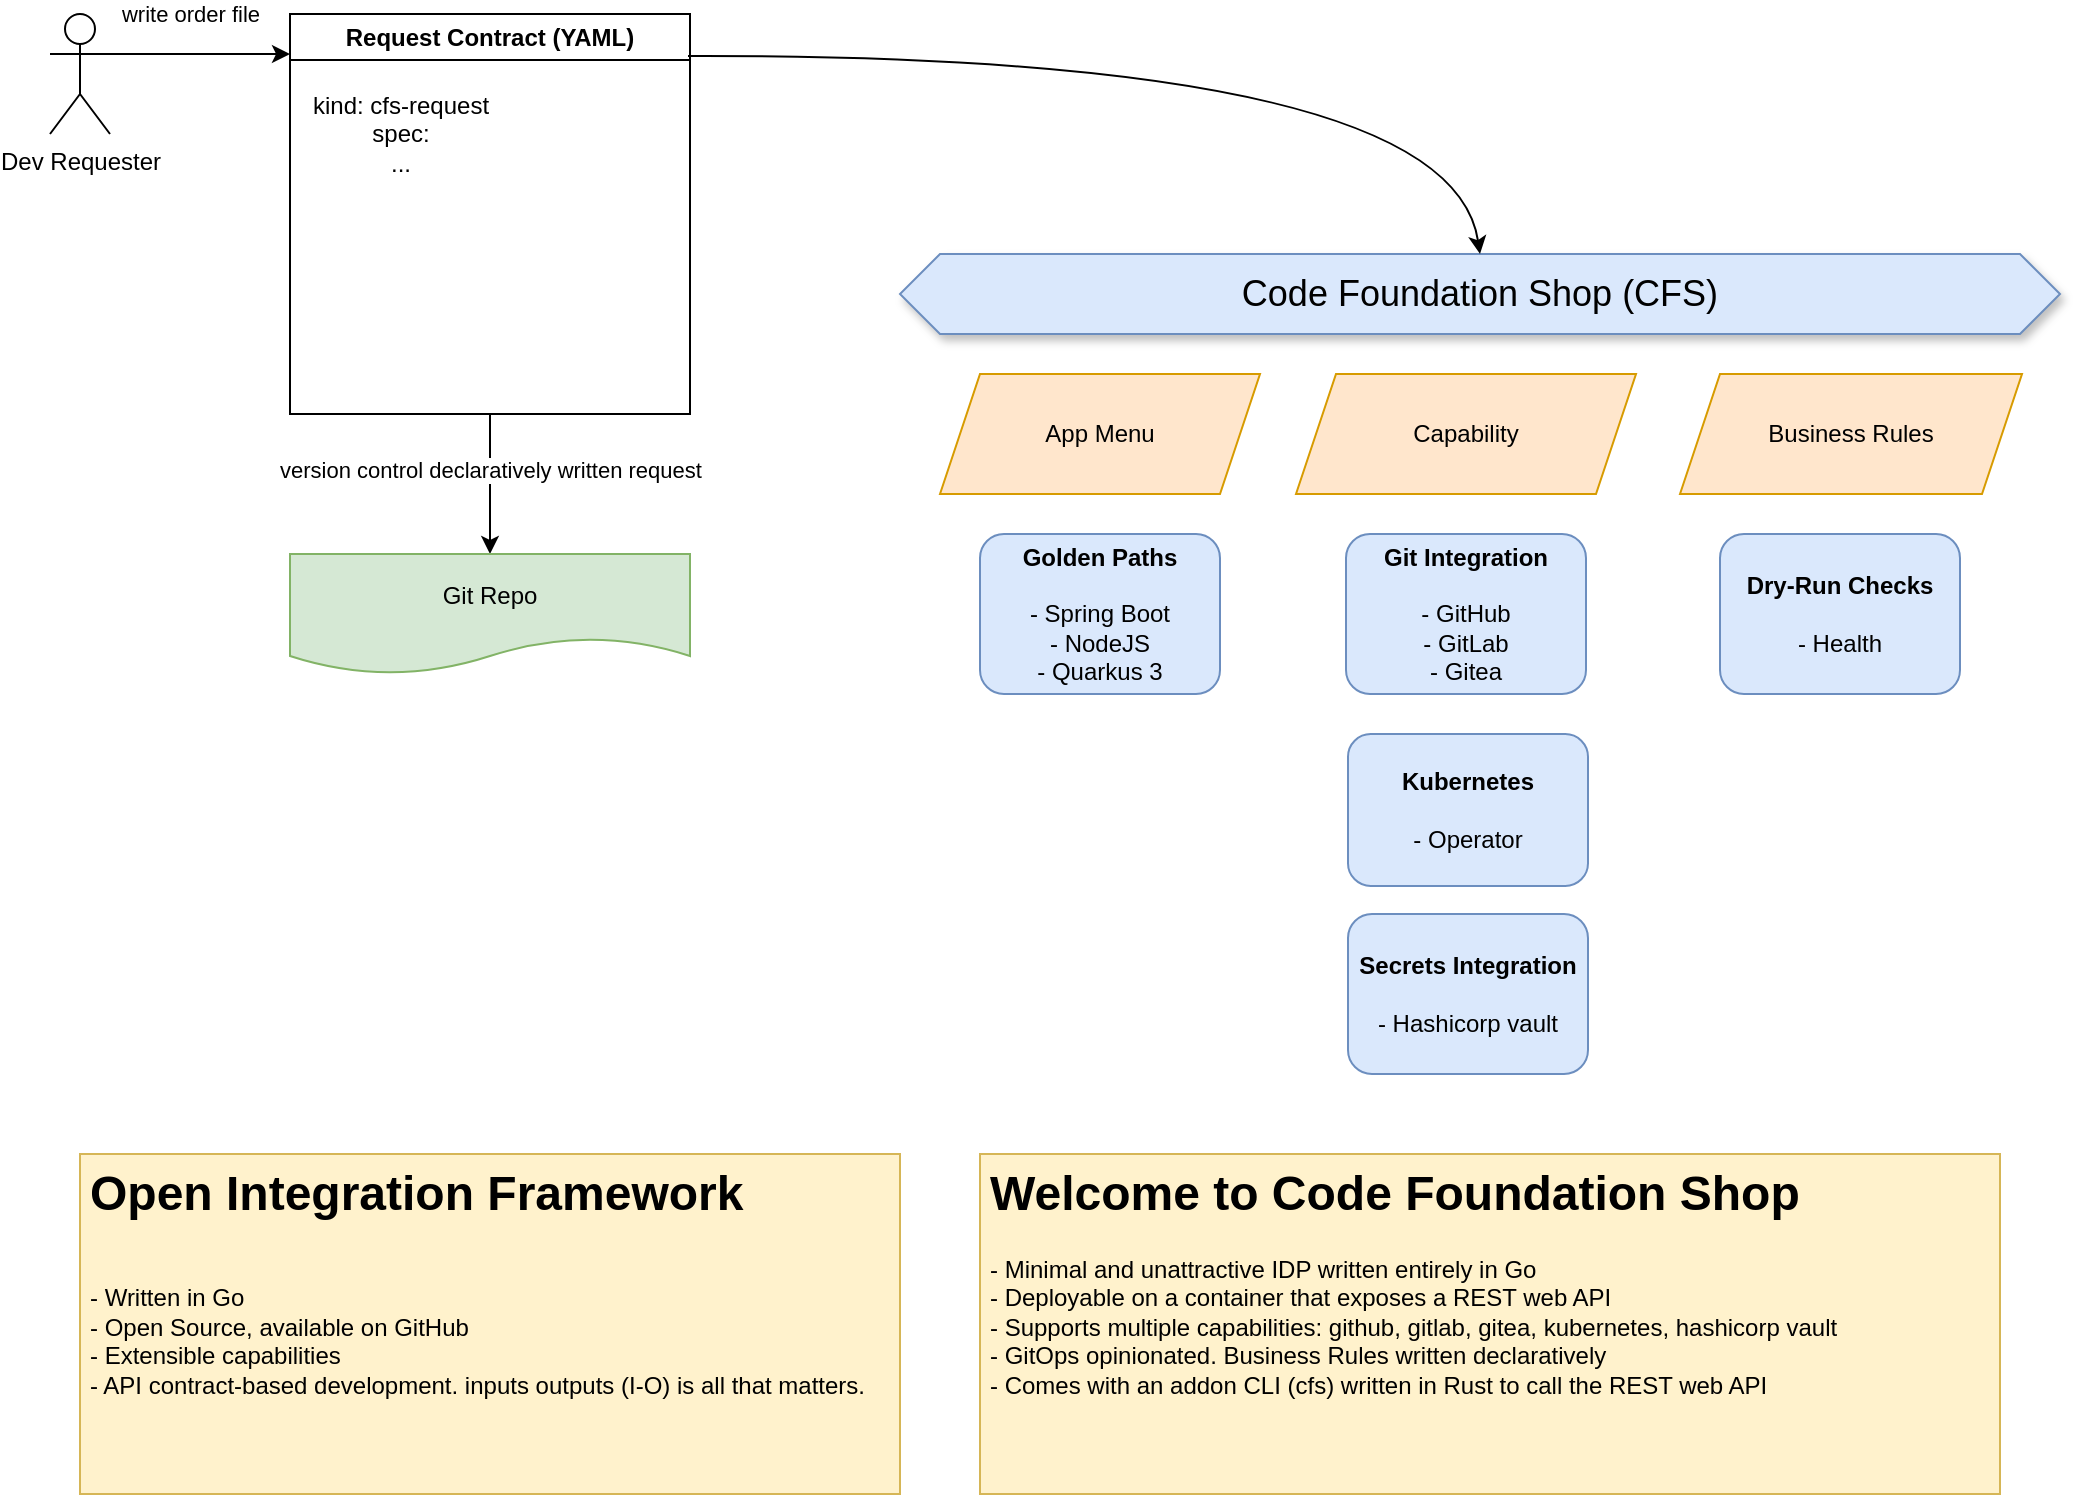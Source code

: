 <mxfile version="22.1.2" type="device" pages="5">
  <diagram name="HLD-arch" id="10SLt3vqDwuO0nkdjIOx">
    <mxGraphModel dx="1434" dy="766" grid="1" gridSize="10" guides="1" tooltips="1" connect="1" arrows="1" fold="1" page="1" pageScale="1" pageWidth="1169" pageHeight="827" math="0" shadow="0">
      <root>
        <mxCell id="0" />
        <mxCell id="1" parent="0" />
        <mxCell id="4E0OlR0AoeK0BvPysRsT-1" value="Code Foundation Shop (CFS)" style="shape=hexagon;perimeter=hexagonPerimeter2;whiteSpace=wrap;html=1;fixedSize=1;fillColor=#dae8fc;strokeColor=#6c8ebf;fontStyle=0;fontSize=18;strokeWidth=1;shadow=1;" parent="1" vertex="1">
          <mxGeometry x="515" y="180" width="580" height="40" as="geometry" />
        </mxCell>
        <mxCell id="4E0OlR0AoeK0BvPysRsT-2" value="App Menu" style="shape=parallelogram;perimeter=parallelogramPerimeter;whiteSpace=wrap;html=1;fixedSize=1;fillColor=#ffe6cc;strokeColor=#d79b00;" parent="1" vertex="1">
          <mxGeometry x="535" y="240" width="160" height="60" as="geometry" />
        </mxCell>
        <mxCell id="4E0OlR0AoeK0BvPysRsT-3" value="Capability" style="shape=parallelogram;perimeter=parallelogramPerimeter;whiteSpace=wrap;html=1;fixedSize=1;fillColor=#ffe6cc;strokeColor=#d79b00;" parent="1" vertex="1">
          <mxGeometry x="713" y="240" width="170" height="60" as="geometry" />
        </mxCell>
        <mxCell id="4E0OlR0AoeK0BvPysRsT-4" value="Business Rules" style="shape=parallelogram;perimeter=parallelogramPerimeter;whiteSpace=wrap;html=1;fixedSize=1;fillColor=#ffe6cc;strokeColor=#d79b00;" parent="1" vertex="1">
          <mxGeometry x="905" y="240" width="171" height="60" as="geometry" />
        </mxCell>
        <mxCell id="4E0OlR0AoeK0BvPysRsT-5" value="&lt;b&gt;Git Integration&lt;br&gt;&lt;/b&gt;&lt;br&gt;- GitHub&lt;br&gt;- GitLab&lt;br&gt;- Gitea" style="rounded=1;whiteSpace=wrap;html=1;align=center;fillColor=#dae8fc;strokeColor=#6c8ebf;" parent="1" vertex="1">
          <mxGeometry x="738" y="320" width="120" height="80" as="geometry" />
        </mxCell>
        <mxCell id="4E0OlR0AoeK0BvPysRsT-6" value="&lt;div style=&quot;&quot;&gt;&lt;b style=&quot;background-color: initial;&quot;&gt;Kubernetes&lt;/b&gt;&lt;/div&gt;&lt;br&gt;- Operator" style="rounded=1;whiteSpace=wrap;html=1;align=center;fillColor=#dae8fc;strokeColor=#6c8ebf;" parent="1" vertex="1">
          <mxGeometry x="739" y="420" width="120" height="76" as="geometry" />
        </mxCell>
        <mxCell id="4E0OlR0AoeK0BvPysRsT-7" value="&lt;b&gt;Secrets Integration&lt;/b&gt;&lt;br&gt;&lt;br&gt;- Hashicorp vault" style="rounded=1;whiteSpace=wrap;html=1;align=center;fillColor=#dae8fc;strokeColor=#6c8ebf;" parent="1" vertex="1">
          <mxGeometry x="739" y="510" width="120" height="80" as="geometry" />
        </mxCell>
        <mxCell id="4E0OlR0AoeK0BvPysRsT-8" value="&lt;b&gt;Golden Paths&lt;/b&gt;&lt;br&gt;&lt;br&gt;- Spring Boot&lt;br&gt;- NodeJS&lt;br&gt;- Quarkus 3" style="rounded=1;whiteSpace=wrap;html=1;align=center;fillColor=#dae8fc;strokeColor=#6c8ebf;" parent="1" vertex="1">
          <mxGeometry x="555" y="320" width="120" height="80" as="geometry" />
        </mxCell>
        <mxCell id="4E0OlR0AoeK0BvPysRsT-11" value="&lt;b&gt;Dry-Run Checks&lt;/b&gt;&lt;br&gt;&lt;br&gt;- Health" style="rounded=1;whiteSpace=wrap;html=1;align=center;fillColor=#dae8fc;strokeColor=#6c8ebf;" parent="1" vertex="1">
          <mxGeometry x="925" y="320" width="120" height="80" as="geometry" />
        </mxCell>
        <mxCell id="4E0OlR0AoeK0BvPysRsT-12" value="&lt;h1&gt;Open Integration Framework&lt;/h1&gt;&lt;div&gt;&lt;br&gt;&lt;/div&gt;&lt;div&gt;- Written in Go&lt;/div&gt;&lt;div&gt;- Open Source, available on GitHub&lt;/div&gt;&lt;div&gt;- Extensible capabilities&lt;/div&gt;&lt;div&gt;- API contract-based development. inputs outputs (I-O) is all that matters.&lt;/div&gt;&lt;div&gt;&lt;br&gt;&lt;/div&gt;" style="text;html=1;strokeColor=#d6b656;fillColor=#fff2cc;spacing=5;spacingTop=-20;whiteSpace=wrap;overflow=hidden;rounded=0;" parent="1" vertex="1">
          <mxGeometry x="105" y="630" width="410" height="170" as="geometry" />
        </mxCell>
        <mxCell id="C0W5qT7kvPj5lcszYcYw-1" value="&lt;h1&gt;Welcome to Code Foundation Shop&lt;/h1&gt;&lt;div&gt;- Minimal and unattractive IDP written entirely in Go&lt;/div&gt;&lt;div&gt;- Deployable on a container that exposes a REST web API&lt;/div&gt;&lt;div&gt;&lt;span style=&quot;background-color: initial;&quot;&gt;- Supports multiple capabilities: github, gitlab, gitea, kubernetes, hashicorp vault&lt;/span&gt;&lt;/div&gt;&lt;div&gt;- GitOps opinionated. Business Rules written declaratively&lt;/div&gt;&lt;div&gt;- Comes with an addon CLI (cfs) written in Rust to call the REST web API&lt;/div&gt;" style="text;html=1;strokeColor=#d6b656;fillColor=#fff2cc;spacing=5;spacingTop=-20;whiteSpace=wrap;overflow=hidden;rounded=0;" parent="1" vertex="1">
          <mxGeometry x="555" y="630" width="510" height="170" as="geometry" />
        </mxCell>
        <mxCell id="KYSwrCxNl7OzeNkuyL1q-1" value="Dev Requester" style="shape=umlActor;verticalLabelPosition=bottom;verticalAlign=top;html=1;outlineConnect=0;" parent="1" vertex="1">
          <mxGeometry x="90" y="60" width="30" height="60" as="geometry" />
        </mxCell>
        <mxCell id="2ICjozhHIiWb4r7ofzIY-3" value="" style="edgeStyle=orthogonalEdgeStyle;rounded=0;orthogonalLoop=1;jettySize=auto;html=1;" parent="1" source="KYSwrCxNl7OzeNkuyL1q-2" target="2ICjozhHIiWb4r7ofzIY-2" edge="1">
          <mxGeometry relative="1" as="geometry" />
        </mxCell>
        <mxCell id="2ICjozhHIiWb4r7ofzIY-4" value="version control declaratively written request" style="edgeLabel;html=1;align=center;verticalAlign=middle;resizable=0;points=[];" parent="2ICjozhHIiWb4r7ofzIY-3" vertex="1" connectable="0">
          <mxGeometry x="-0.2" relative="1" as="geometry">
            <mxPoint as="offset" />
          </mxGeometry>
        </mxCell>
        <mxCell id="KYSwrCxNl7OzeNkuyL1q-2" value="Request Contract (YAML)" style="swimlane;whiteSpace=wrap;html=1;" parent="1" vertex="1">
          <mxGeometry x="210" y="60" width="200" height="200" as="geometry" />
        </mxCell>
        <mxCell id="KYSwrCxNl7OzeNkuyL1q-7" value="kind: cfs-request&lt;br&gt;spec:&lt;br&gt;..." style="text;html=1;align=center;verticalAlign=middle;resizable=0;points=[];autosize=1;strokeColor=none;fillColor=none;" parent="KYSwrCxNl7OzeNkuyL1q-2" vertex="1">
          <mxGeometry y="30" width="110" height="60" as="geometry" />
        </mxCell>
        <mxCell id="KYSwrCxNl7OzeNkuyL1q-4" value="" style="endArrow=classic;html=1;rounded=0;exitX=1;exitY=0.333;exitDx=0;exitDy=0;exitPerimeter=0;entryX=0;entryY=0.1;entryDx=0;entryDy=0;entryPerimeter=0;" parent="1" source="KYSwrCxNl7OzeNkuyL1q-1" target="KYSwrCxNl7OzeNkuyL1q-2" edge="1">
          <mxGeometry width="50" height="50" relative="1" as="geometry">
            <mxPoint x="160" y="110" as="sourcePoint" />
            <mxPoint x="210" y="60" as="targetPoint" />
          </mxGeometry>
        </mxCell>
        <mxCell id="KYSwrCxNl7OzeNkuyL1q-6" value="write order file" style="edgeLabel;html=1;align=center;verticalAlign=middle;resizable=0;points=[];" parent="KYSwrCxNl7OzeNkuyL1q-4" vertex="1" connectable="0">
          <mxGeometry x="-0.667" y="-3" relative="1" as="geometry">
            <mxPoint x="25" y="-23" as="offset" />
          </mxGeometry>
        </mxCell>
        <mxCell id="KYSwrCxNl7OzeNkuyL1q-5" value="" style="endArrow=classic;html=1;exitX=0.995;exitY=0.105;exitDx=0;exitDy=0;exitPerimeter=0;entryX=0.5;entryY=0;entryDx=0;entryDy=0;curved=1;" parent="1" source="KYSwrCxNl7OzeNkuyL1q-2" target="4E0OlR0AoeK0BvPysRsT-1" edge="1">
          <mxGeometry width="50" height="50" relative="1" as="geometry">
            <mxPoint x="520" y="110" as="sourcePoint" />
            <mxPoint x="570" y="60" as="targetPoint" />
            <Array as="points">
              <mxPoint x="790" y="80" />
            </Array>
          </mxGeometry>
        </mxCell>
        <mxCell id="2ICjozhHIiWb4r7ofzIY-2" value="Git Repo" style="shape=document;whiteSpace=wrap;html=1;boundedLbl=1;fillColor=#d5e8d4;strokeColor=#82b366;" parent="1" vertex="1">
          <mxGeometry x="210" y="330" width="200" height="60" as="geometry" />
        </mxCell>
      </root>
    </mxGraphModel>
  </diagram>
  <diagram id="XMexX8lA3PpCt2ZBEYGj" name="Golden-Paths">
    <mxGraphModel dx="1434" dy="766" grid="1" gridSize="10" guides="1" tooltips="1" connect="1" arrows="1" fold="1" page="1" pageScale="1" pageWidth="1169" pageHeight="827" math="0" shadow="0">
      <root>
        <mxCell id="0" />
        <mxCell id="1" parent="0" />
        <mxCell id="G-iDbhAMsFQu6QxFNJVD-5" value="Spring Boot App" style="swimlane;whiteSpace=wrap;html=1;fillColor=#dae8fc;strokeColor=#6c8ebf;" parent="1" vertex="1">
          <mxGeometry x="80" y="80" width="160" height="140" as="geometry" />
        </mxCell>
        <mxCell id="G-iDbhAMsFQu6QxFNJVD-6" value="Propose a gradle structure" style="text;html=1;align=center;verticalAlign=middle;resizable=0;points=[];autosize=1;strokeColor=none;fillColor=none;" parent="G-iDbhAMsFQu6QxFNJVD-5" vertex="1">
          <mxGeometry y="38" width="160" height="30" as="geometry" />
        </mxCell>
        <mxCell id="G-iDbhAMsFQu6QxFNJVD-7" value="Quarkus 3 App" style="swimlane;whiteSpace=wrap;html=1;fillColor=#dae8fc;strokeColor=#6c8ebf;" parent="1" vertex="1">
          <mxGeometry x="280" y="80" width="160" height="140" as="geometry" />
        </mxCell>
        <mxCell id="G-iDbhAMsFQu6QxFNJVD-8" value="Propose gradle structure" style="text;html=1;align=center;verticalAlign=middle;resizable=0;points=[];autosize=1;strokeColor=none;fillColor=none;" parent="G-iDbhAMsFQu6QxFNJVD-7" vertex="1">
          <mxGeometry x="5" y="38" width="150" height="30" as="geometry" />
        </mxCell>
        <mxCell id="X1FPrvlMns8Lii86kNFo-1" value="NodeJS" style="swimlane;whiteSpace=wrap;html=1;fillColor=#dae8fc;strokeColor=#6c8ebf;" parent="1" vertex="1">
          <mxGeometry x="475" y="80" width="160" height="140" as="geometry" />
        </mxCell>
        <mxCell id="X1FPrvlMns8Lii86kNFo-2" value="Propose vanilla npm app" style="text;html=1;align=center;verticalAlign=middle;resizable=0;points=[];autosize=1;strokeColor=none;fillColor=none;" parent="X1FPrvlMns8Lii86kNFo-1" vertex="1">
          <mxGeometry y="38" width="160" height="30" as="geometry" />
        </mxCell>
        <mxCell id="cDmLjwCiybaBEKbWl4Dp-1" value="&lt;h1&gt;I-O&lt;/h1&gt;&lt;div&gt;I:&lt;/div&gt;&lt;div&gt;- Type of App (spring boot, quarkus, nodejs)&lt;/div&gt;&lt;div&gt;- framework version&lt;/div&gt;&lt;div&gt;&lt;br&gt;&lt;/div&gt;&lt;div&gt;O:&lt;/div&gt;&lt;div&gt;- bool pass/fail and string error (if any): Git clone of the sample app template into a target git repo&lt;/div&gt;" style="text;html=1;strokeColor=#d6b656;fillColor=#fff2cc;spacing=5;spacingTop=-20;whiteSpace=wrap;overflow=hidden;rounded=0;" parent="1" vertex="1">
          <mxGeometry x="80" y="280" width="480" height="170" as="geometry" />
        </mxCell>
      </root>
    </mxGraphModel>
  </diagram>
  <diagram id="1ksVfTT-OggCPXoFUXDX" name="Git-Capability">
    <mxGraphModel dx="1434" dy="766" grid="1" gridSize="10" guides="1" tooltips="1" connect="1" arrows="1" fold="1" page="1" pageScale="1" pageWidth="1169" pageHeight="827" math="0" shadow="0">
      <root>
        <mxCell id="0" />
        <mxCell id="1" parent="0" />
        <mxCell id="2WzrvIonVG7N0YWBlDHK-1" value="GItHub" style="swimlane;whiteSpace=wrap;html=1;fillColor=#dae8fc;strokeColor=#6c8ebf;" parent="1" vertex="1">
          <mxGeometry x="80" y="80" width="160" height="140" as="geometry" />
        </mxCell>
        <mxCell id="2WzrvIonVG7N0YWBlDHK-2" value="Repo creation&lt;br&gt;Repo update&lt;br&gt;&lt;br&gt;Organization create" style="text;html=1;align=center;verticalAlign=middle;resizable=0;points=[];autosize=1;strokeColor=none;fillColor=none;" parent="2WzrvIonVG7N0YWBlDHK-1" vertex="1">
          <mxGeometry x="15" y="50" width="130" height="70" as="geometry" />
        </mxCell>
        <mxCell id="SGb7uDf51tAEEA5Lk_jn-1" value="&amp;nbsp; &amp;nbsp; &amp;nbsp;Create a new repo within an existing org" style="shape=parallelogram;perimeter=parallelogramPerimeter;whiteSpace=wrap;html=1;fixedSize=1;fillColor=#ffe6cc;strokeColor=#d79b00;align=left;" parent="1" vertex="1">
          <mxGeometry x="285" y="90" width="300" height="40" as="geometry" />
        </mxCell>
        <mxCell id="QMQNA_9XXbFT60LEpMxO-1" value="&amp;nbsp; &amp;nbsp; &amp;nbsp;Create a new branch for an existing repo" style="shape=parallelogram;perimeter=parallelogramPerimeter;whiteSpace=wrap;html=1;fixedSize=1;fillColor=#ffe6cc;strokeColor=#d79b00;align=left;" parent="1" vertex="1">
          <mxGeometry x="285" y="140" width="300" height="40" as="geometry" />
        </mxCell>
        <mxCell id="QMQNA_9XXbFT60LEpMxO-2" value="&amp;nbsp; &amp;nbsp; &amp;nbsp;Create an organization" style="shape=parallelogram;perimeter=parallelogramPerimeter;whiteSpace=wrap;html=1;fixedSize=1;fillColor=#ffe6cc;strokeColor=#d79b00;align=left;" parent="1" vertex="1">
          <mxGeometry x="285" y="190" width="300" height="40" as="geometry" />
        </mxCell>
        <mxCell id="wyD8KFvovuRtHzbNLPl--1" value="&lt;h1&gt;I-O&lt;/h1&gt;&lt;div&gt;I:&lt;/div&gt;&lt;div&gt;- Type of Git system (GitHub, Gitlab, Gitea)&lt;/div&gt;&lt;div&gt;- Authentication using user&#39;s PAT fetched from env var&lt;/div&gt;&lt;div&gt;- Org owner&lt;/div&gt;&lt;div&gt;- Repo name. If exists. Ask for new branch name&lt;/div&gt;&lt;div&gt;&lt;br&gt;&lt;/div&gt;&lt;div&gt;O:&lt;/div&gt;&lt;div&gt;- string URL of git repo/ref: Create a new repo or new branch for an existing branch&lt;/div&gt;" style="text;html=1;strokeColor=#d6b656;fillColor=#fff2cc;spacing=5;spacingTop=-20;whiteSpace=wrap;overflow=hidden;rounded=0;" parent="1" vertex="1">
          <mxGeometry x="80" y="280" width="480" height="170" as="geometry" />
        </mxCell>
      </root>
    </mxGraphModel>
  </diagram>
  <diagram name="Vault-capability" id="dDftP88xE3KjHC-Ohadd">
    <mxGraphModel dx="1434" dy="766" grid="1" gridSize="10" guides="1" tooltips="1" connect="1" arrows="1" fold="1" page="1" pageScale="1" pageWidth="1169" pageHeight="827" math="0" shadow="0">
      <root>
        <mxCell id="lEYXmVfq8DL8e_IC5yt8-0" />
        <mxCell id="lEYXmVfq8DL8e_IC5yt8-1" parent="lEYXmVfq8DL8e_IC5yt8-0" />
        <mxCell id="lEYXmVfq8DL8e_IC5yt8-2" value="Vault HashiCorp" style="swimlane;whiteSpace=wrap;html=1;fillColor=#dae8fc;strokeColor=#6c8ebf;" parent="lEYXmVfq8DL8e_IC5yt8-1" vertex="1">
          <mxGeometry x="80" y="80" width="160" height="140" as="geometry" />
        </mxCell>
        <mxCell id="lEYXmVfq8DL8e_IC5yt8-3" value="Create vault entry" style="text;html=1;align=center;verticalAlign=middle;resizable=0;points=[];autosize=1;strokeColor=none;fillColor=none;" parent="lEYXmVfq8DL8e_IC5yt8-2" vertex="1">
          <mxGeometry x="20" y="70" width="120" height="30" as="geometry" />
        </mxCell>
        <mxCell id="lEYXmVfq8DL8e_IC5yt8-4" value="&amp;nbsp; &amp;nbsp; &amp;nbsp;Create sample vault entry at desired path" style="shape=parallelogram;perimeter=parallelogramPerimeter;whiteSpace=wrap;html=1;fixedSize=1;fillColor=#ffe6cc;strokeColor=#d79b00;align=left;" parent="lEYXmVfq8DL8e_IC5yt8-1" vertex="1">
          <mxGeometry x="285" y="90" width="300" height="40" as="geometry" />
        </mxCell>
        <mxCell id="lEYXmVfq8DL8e_IC5yt8-7" value="&lt;h1&gt;I-O&lt;/h1&gt;&lt;div&gt;I:&lt;/div&gt;&lt;div&gt;- Vault path (/app/env/secret...)&lt;/div&gt;&lt;div&gt;&lt;br&gt;&lt;/div&gt;&lt;div&gt;O:&lt;/div&gt;&lt;div&gt;- string URL to vault path with a sample secret created&lt;/div&gt;&lt;div&gt;- git code change + PR to ensure proper RBAC to the new path&lt;/div&gt;" style="text;html=1;strokeColor=#d6b656;fillColor=#fff2cc;spacing=5;spacingTop=-20;whiteSpace=wrap;overflow=hidden;rounded=0;" parent="lEYXmVfq8DL8e_IC5yt8-1" vertex="1">
          <mxGeometry x="80" y="280" width="480" height="170" as="geometry" />
        </mxCell>
      </root>
    </mxGraphModel>
  </diagram>
  <diagram id="-gtYDcw6xMrK_NhUQGBc" name="Business-Rules">
    <mxGraphModel dx="1434" dy="766" grid="1" gridSize="10" guides="1" tooltips="1" connect="1" arrows="1" fold="1" page="1" pageScale="1" pageWidth="1169" pageHeight="827" math="0" shadow="0">
      <root>
        <mxCell id="0" />
        <mxCell id="1" parent="0" />
        <mxCell id="iff_oDIuCrhnNvFYundt-1" value="Dry-Run" style="swimlane;whiteSpace=wrap;html=1;fillColor=#dae8fc;strokeColor=#6c8ebf;" parent="1" vertex="1">
          <mxGeometry x="80" y="80" width="160" height="140" as="geometry" />
        </mxCell>
        <mxCell id="iff_oDIuCrhnNvFYundt-2" value="Platform Health" style="text;html=1;align=center;verticalAlign=middle;resizable=0;points=[];autosize=1;strokeColor=none;fillColor=none;" parent="iff_oDIuCrhnNvFYundt-1" vertex="1">
          <mxGeometry x="25" y="70" width="110" height="30" as="geometry" />
        </mxCell>
        <mxCell id="k9YIH_Fmjy7zSWdrF54F-1" value="&amp;nbsp; &amp;nbsp; &amp;nbsp;Are the systems up?" style="shape=parallelogram;perimeter=parallelogramPerimeter;whiteSpace=wrap;html=1;fixedSize=1;fillColor=#ffe6cc;strokeColor=#d79b00;align=left;" parent="1" vertex="1">
          <mxGeometry x="285" y="90" width="300" height="40" as="geometry" />
        </mxCell>
        <mxCell id="k9YIH_Fmjy7zSWdrF54F-2" value="&amp;nbsp; &amp;nbsp; &amp;nbsp;Do the systems&#39; APIs respond with 200/OK?" style="shape=parallelogram;perimeter=parallelogramPerimeter;whiteSpace=wrap;html=1;fixedSize=1;fillColor=#ffe6cc;strokeColor=#d79b00;align=left;" parent="1" vertex="1">
          <mxGeometry x="285" y="140" width="300" height="40" as="geometry" />
        </mxCell>
        <mxCell id="k9YIH_Fmjy7zSWdrF54F-3" value="&amp;nbsp; &amp;nbsp; &amp;nbsp;Gating&amp;nbsp; step before actually provisioning" style="shape=parallelogram;perimeter=parallelogramPerimeter;whiteSpace=wrap;html=1;fixedSize=1;fillColor=#ffe6cc;strokeColor=#d79b00;align=left;" parent="1" vertex="1">
          <mxGeometry x="280" y="190" width="300" height="40" as="geometry" />
        </mxCell>
        <mxCell id="GVmi55rvJrO8M95hQxzr-1" value="&lt;h1&gt;I-O&lt;/h1&gt;&lt;div&gt;I:&lt;/div&gt;&lt;div&gt;- All inputs to the the capabilities and golden paths results into systems to verify&lt;/div&gt;&lt;div&gt;&lt;br&gt;&lt;/div&gt;&lt;div&gt;O:&lt;/div&gt;&lt;div&gt;-&amp;nbsp; bool ready/not-ready and string error (if any). ready = dry-run success. allow operation to go through&lt;/div&gt;" style="text;html=1;strokeColor=#d6b656;fillColor=#fff2cc;spacing=5;spacingTop=-20;whiteSpace=wrap;overflow=hidden;rounded=0;" parent="1" vertex="1">
          <mxGeometry x="80" y="280" width="480" height="170" as="geometry" />
        </mxCell>
        <mxCell id="3WFpnLM5GFLlOVXoTm6m-1" value="Other BR" style="swimlane;whiteSpace=wrap;html=1;fillColor=#dae8fc;strokeColor=#6c8ebf;" parent="1" vertex="1">
          <mxGeometry x="660" y="80" width="160" height="140" as="geometry" />
        </mxCell>
        <mxCell id="3WFpnLM5GFLlOVXoTm6m-2" value="XYZ..." style="text;html=1;align=center;verticalAlign=middle;resizable=0;points=[];autosize=1;strokeColor=none;fillColor=none;" parent="3WFpnLM5GFLlOVXoTm6m-1" vertex="1">
          <mxGeometry x="50" y="70" width="60" height="30" as="geometry" />
        </mxCell>
        <mxCell id="3WFpnLM5GFLlOVXoTm6m-3" value="&amp;nbsp; &amp;nbsp; &amp;nbsp;Other functions can be coded&lt;br&gt;&amp;nbsp; &amp;nbsp; &amp;nbsp; &amp;nbsp;and queued up as part of BR" style="shape=parallelogram;perimeter=parallelogramPerimeter;whiteSpace=wrap;html=1;fixedSize=1;fillColor=#ffe6cc;strokeColor=#d79b00;align=left;" parent="1" vertex="1">
          <mxGeometry x="840" y="90" width="300" height="50" as="geometry" />
        </mxCell>
      </root>
    </mxGraphModel>
  </diagram>
</mxfile>
